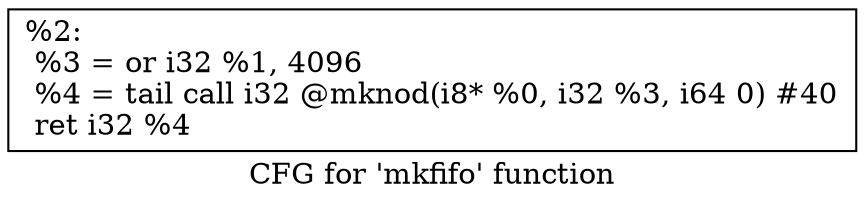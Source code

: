 digraph "CFG for 'mkfifo' function" {
	label="CFG for 'mkfifo' function";

	Node0x1b4ed00 [shape=record,label="{%2:\l  %3 = or i32 %1, 4096\l  %4 = tail call i32 @mknod(i8* %0, i32 %3, i64 0) #40\l  ret i32 %4\l}"];
}
